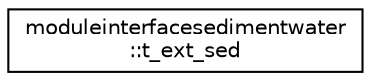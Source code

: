 digraph "Graphical Class Hierarchy"
{
 // LATEX_PDF_SIZE
  edge [fontname="Helvetica",fontsize="10",labelfontname="Helvetica",labelfontsize="10"];
  node [fontname="Helvetica",fontsize="10",shape=record];
  rankdir="LR";
  Node0 [label="moduleinterfacesedimentwater\l::t_ext_sed",height=0.2,width=0.4,color="black", fillcolor="white", style="filled",URL="$structmoduleinterfacesedimentwater_1_1t__ext__sed.html",tooltip=" "];
}
